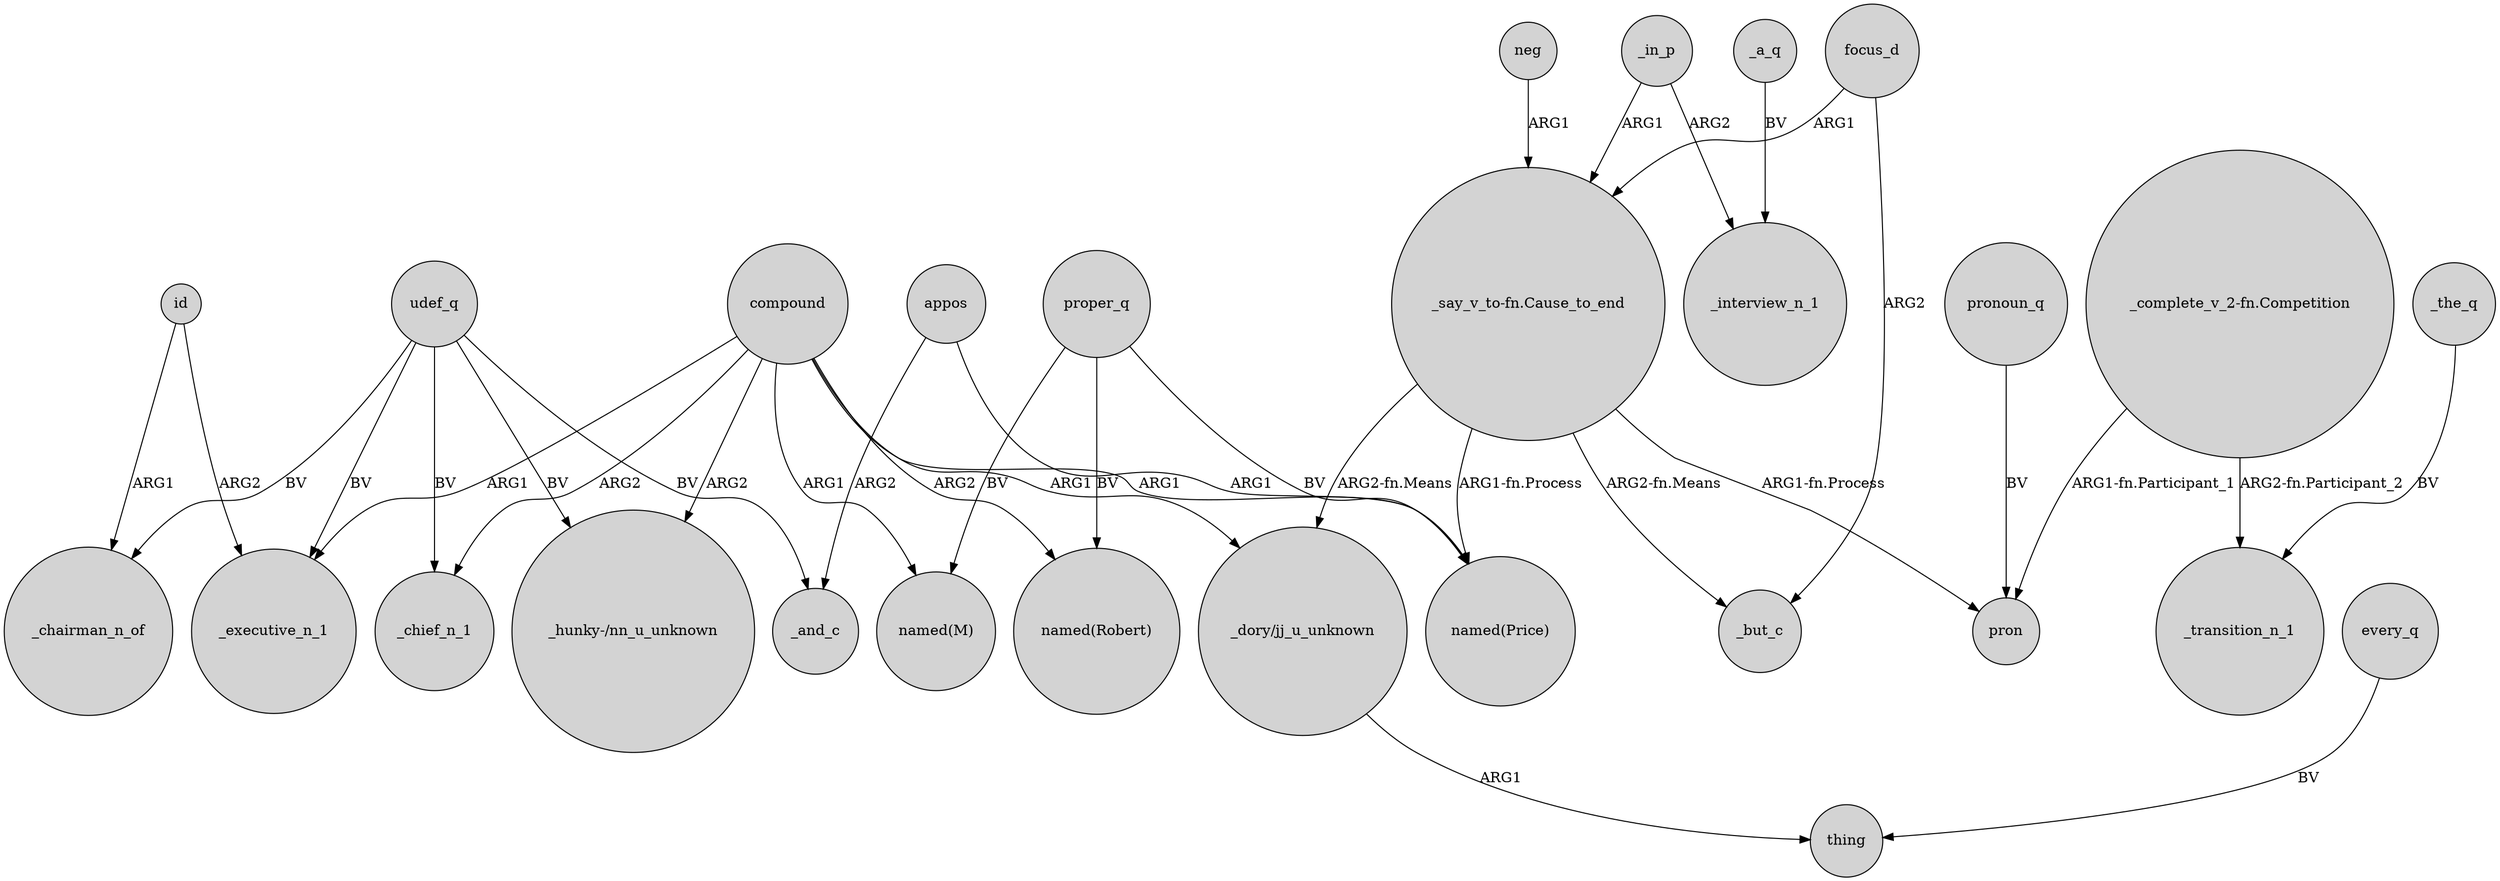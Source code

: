 digraph {
	node [shape=circle style=filled]
	id -> _chairman_n_of [label=ARG1]
	"_complete_v_2-fn.Competition" -> pron [label="ARG1-fn.Participant_1"]
	compound -> _chief_n_1 [label=ARG2]
	appos -> _and_c [label=ARG2]
	_in_p -> _interview_n_1 [label=ARG2]
	focus_d -> "_say_v_to-fn.Cause_to_end" [label=ARG1]
	udef_q -> _chairman_n_of [label=BV]
	"_say_v_to-fn.Cause_to_end" -> "named(Price)" [label="ARG1-fn.Process"]
	focus_d -> _but_c [label=ARG2]
	every_q -> thing [label=BV]
	id -> _executive_n_1 [label=ARG2]
	udef_q -> _chief_n_1 [label=BV]
	proper_q -> "named(M)" [label=BV]
	udef_q -> _and_c [label=BV]
	"_say_v_to-fn.Cause_to_end" -> pron [label="ARG1-fn.Process"]
	neg -> "_say_v_to-fn.Cause_to_end" [label=ARG1]
	pronoun_q -> pron [label=BV]
	udef_q -> _executive_n_1 [label=BV]
	compound -> "_dory/jj_u_unknown" [label=ARG1]
	compound -> "named(Robert)" [label=ARG2]
	compound -> "named(M)" [label=ARG1]
	udef_q -> "_hunky-/nn_u_unknown" [label=BV]
	compound -> _executive_n_1 [label=ARG1]
	_a_q -> _interview_n_1 [label=BV]
	"_say_v_to-fn.Cause_to_end" -> _but_c [label="ARG2-fn.Means"]
	_in_p -> "_say_v_to-fn.Cause_to_end" [label=ARG1]
	appos -> "named(Price)" [label=ARG1]
	proper_q -> "named(Robert)" [label=BV]
	"_complete_v_2-fn.Competition" -> _transition_n_1 [label="ARG2-fn.Participant_2"]
	compound -> "named(Price)" [label=ARG1]
	_the_q -> _transition_n_1 [label=BV]
	"_dory/jj_u_unknown" -> thing [label=ARG1]
	compound -> "_hunky-/nn_u_unknown" [label=ARG2]
	"_say_v_to-fn.Cause_to_end" -> "_dory/jj_u_unknown" [label="ARG2-fn.Means"]
	proper_q -> "named(Price)" [label=BV]
}
